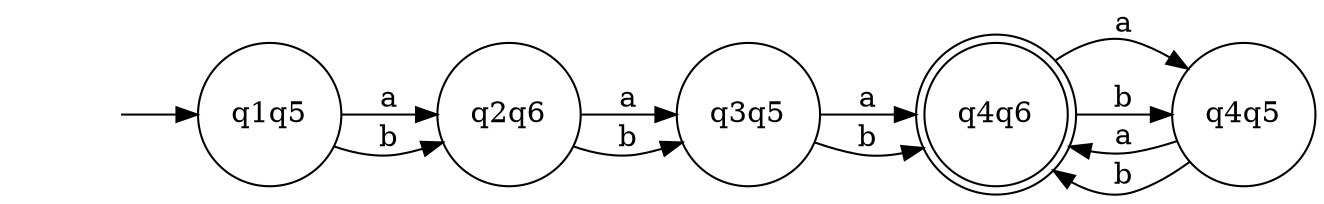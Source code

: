 digraph finite_state_machine {
	rankdir=LR;
	node [shape = doublecircle];  q4q6;
	node [shape = circle];
	"" [shape = none];"" [shape = none];
	"" -> q1q5;
	q1q5 -> q2q6 [label = "a"];
	q2q6 -> q3q5 [label = "a"];
    q3q5 -> q4q6 [label = "a"];
    q4q5 -> q4q6 [label = "a"];
	q4q6 -> q4q5 [label = "a"];
    q1q5 -> q2q6 [label = "b"];
	q2q6 -> q3q5 [label = "b"];
    q3q5 -> q4q6 [label = "b"];
    q4q5 -> q4q6 [label = "b"];
	q4q6 -> q4q5 [label = "b"];
}



